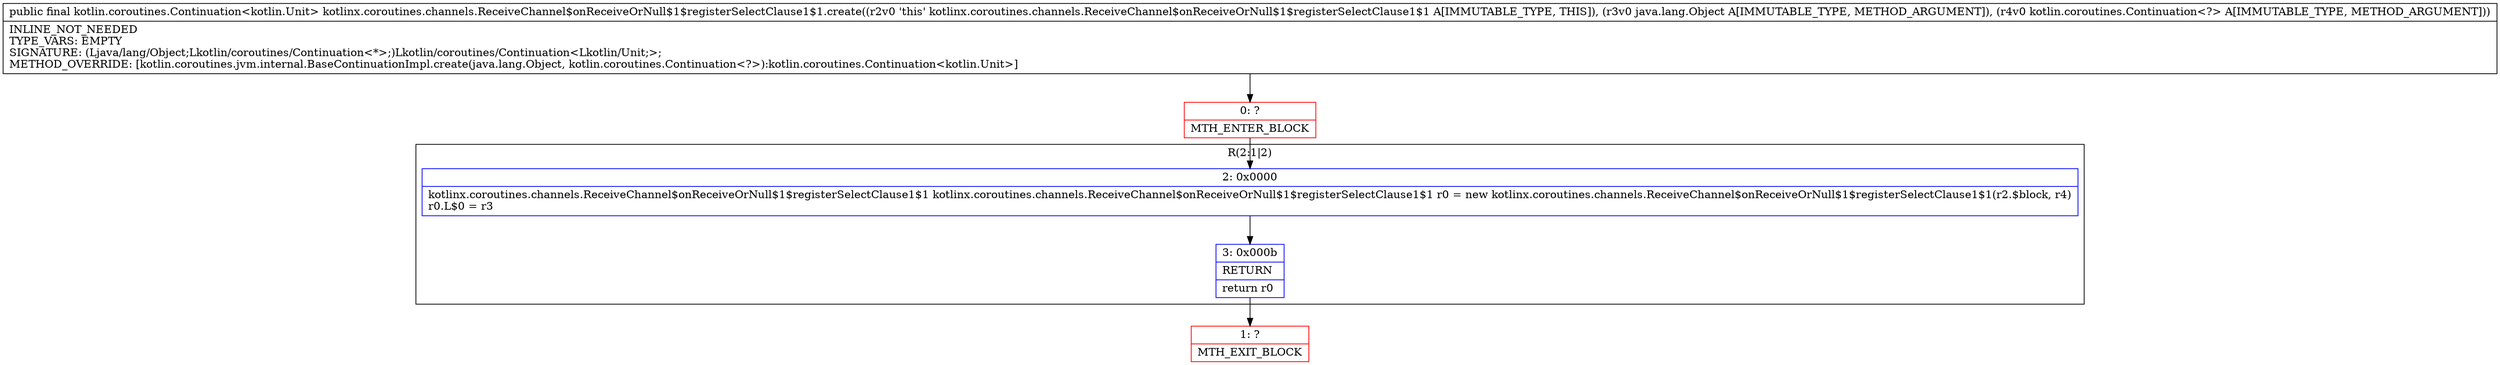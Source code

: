 digraph "CFG forkotlinx.coroutines.channels.ReceiveChannel$onReceiveOrNull$1$registerSelectClause1$1.create(Ljava\/lang\/Object;Lkotlin\/coroutines\/Continuation;)Lkotlin\/coroutines\/Continuation;" {
subgraph cluster_Region_92053306 {
label = "R(2:1|2)";
node [shape=record,color=blue];
Node_2 [shape=record,label="{2\:\ 0x0000|kotlinx.coroutines.channels.ReceiveChannel$onReceiveOrNull$1$registerSelectClause1$1 kotlinx.coroutines.channels.ReceiveChannel$onReceiveOrNull$1$registerSelectClause1$1 r0 = new kotlinx.coroutines.channels.ReceiveChannel$onReceiveOrNull$1$registerSelectClause1$1(r2.$block, r4)\lr0.L$0 = r3\l}"];
Node_3 [shape=record,label="{3\:\ 0x000b|RETURN\l|return r0\l}"];
}
Node_0 [shape=record,color=red,label="{0\:\ ?|MTH_ENTER_BLOCK\l}"];
Node_1 [shape=record,color=red,label="{1\:\ ?|MTH_EXIT_BLOCK\l}"];
MethodNode[shape=record,label="{public final kotlin.coroutines.Continuation\<kotlin.Unit\> kotlinx.coroutines.channels.ReceiveChannel$onReceiveOrNull$1$registerSelectClause1$1.create((r2v0 'this' kotlinx.coroutines.channels.ReceiveChannel$onReceiveOrNull$1$registerSelectClause1$1 A[IMMUTABLE_TYPE, THIS]), (r3v0 java.lang.Object A[IMMUTABLE_TYPE, METHOD_ARGUMENT]), (r4v0 kotlin.coroutines.Continuation\<?\> A[IMMUTABLE_TYPE, METHOD_ARGUMENT]))  | INLINE_NOT_NEEDED\lTYPE_VARS: EMPTY\lSIGNATURE: (Ljava\/lang\/Object;Lkotlin\/coroutines\/Continuation\<*\>;)Lkotlin\/coroutines\/Continuation\<Lkotlin\/Unit;\>;\lMETHOD_OVERRIDE: [kotlin.coroutines.jvm.internal.BaseContinuationImpl.create(java.lang.Object, kotlin.coroutines.Continuation\<?\>):kotlin.coroutines.Continuation\<kotlin.Unit\>]\l}"];
MethodNode -> Node_0;Node_2 -> Node_3;
Node_3 -> Node_1;
Node_0 -> Node_2;
}

